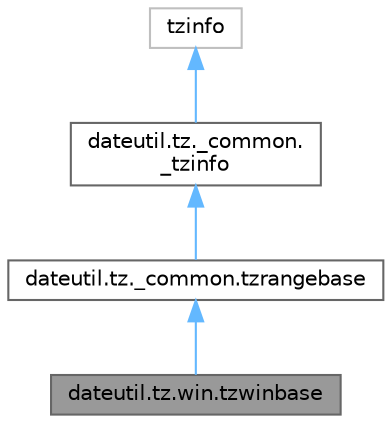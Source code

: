 digraph "dateutil.tz.win.tzwinbase"
{
 // LATEX_PDF_SIZE
  bgcolor="transparent";
  edge [fontname=Helvetica,fontsize=10,labelfontname=Helvetica,labelfontsize=10];
  node [fontname=Helvetica,fontsize=10,shape=box,height=0.2,width=0.4];
  Node1 [id="Node000001",label="dateutil.tz.win.tzwinbase",height=0.2,width=0.4,color="gray40", fillcolor="grey60", style="filled", fontcolor="black",tooltip=" "];
  Node2 -> Node1 [id="edge4_Node000001_Node000002",dir="back",color="steelblue1",style="solid",tooltip=" "];
  Node2 [id="Node000002",label="dateutil.tz._common.tzrangebase",height=0.2,width=0.4,color="gray40", fillcolor="white", style="filled",URL="$dd/d90/classdateutil_1_1tz_1_1__common_1_1tzrangebase.html",tooltip=" "];
  Node3 -> Node2 [id="edge5_Node000002_Node000003",dir="back",color="steelblue1",style="solid",tooltip=" "];
  Node3 [id="Node000003",label="dateutil.tz._common.\l_tzinfo",height=0.2,width=0.4,color="gray40", fillcolor="white", style="filled",URL="$dd/d99/classdateutil_1_1tz_1_1__common_1_1__tzinfo.html",tooltip=" "];
  Node4 -> Node3 [id="edge6_Node000003_Node000004",dir="back",color="steelblue1",style="solid",tooltip=" "];
  Node4 [id="Node000004",label="tzinfo",height=0.2,width=0.4,color="grey75", fillcolor="white", style="filled",tooltip=" "];
}
